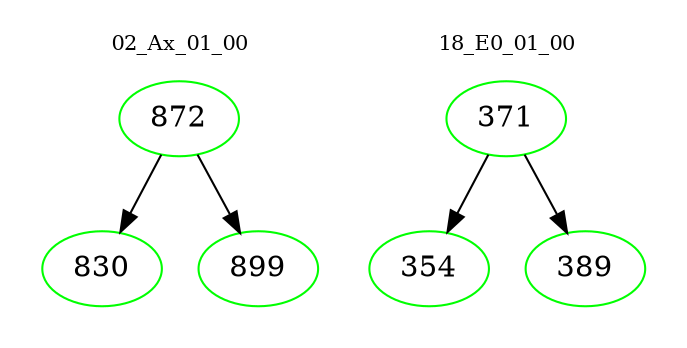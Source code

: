 digraph{
subgraph cluster_0 {
color = white
label = "02_Ax_01_00";
fontsize=10;
T0_872 [label="872", color="green"]
T0_872 -> T0_830 [color="black"]
T0_830 [label="830", color="green"]
T0_872 -> T0_899 [color="black"]
T0_899 [label="899", color="green"]
}
subgraph cluster_1 {
color = white
label = "18_E0_01_00";
fontsize=10;
T1_371 [label="371", color="green"]
T1_371 -> T1_354 [color="black"]
T1_354 [label="354", color="green"]
T1_371 -> T1_389 [color="black"]
T1_389 [label="389", color="green"]
}
}
